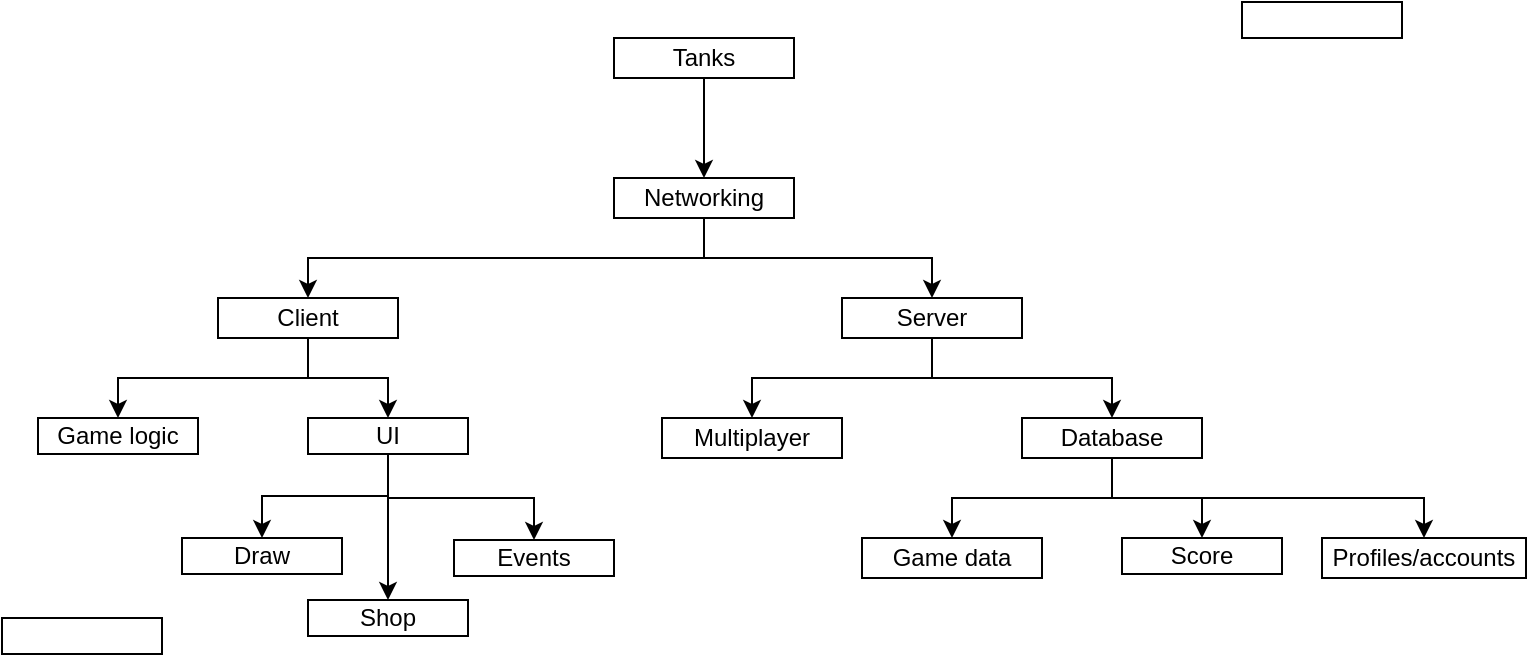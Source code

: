 <mxfile pages="1" version="11.2.8" type="github"><diagram id="W85eT-CIK8E3PYhmyx-_" name="Page-1"><mxGraphModel dx="868" dy="373" grid="1" gridSize="10" guides="1" tooltips="1" connect="1" arrows="1" fold="1" page="1" pageScale="1" pageWidth="827" pageHeight="1169" math="0" shadow="0"><root><mxCell id="0"/><mxCell id="1" parent="0"/><mxCell id="X47ibMcAHHALzKehmJTo-8" style="edgeStyle=orthogonalEdgeStyle;rounded=0;orthogonalLoop=1;jettySize=auto;html=1;exitX=0.5;exitY=1;exitDx=0;exitDy=0;entryX=0.5;entryY=0;entryDx=0;entryDy=0;" parent="1" source="qNAqzITT8DEhz-y7ezw0-1" target="X47ibMcAHHALzKehmJTo-1" edge="1"><mxGeometry relative="1" as="geometry"/></mxCell><mxCell id="qNAqzITT8DEhz-y7ezw0-1" value="Tanks" style="rounded=0;whiteSpace=wrap;html=1;" parent="1" vertex="1"><mxGeometry x="336" y="50" width="90" height="20" as="geometry"/></mxCell><mxCell id="X47ibMcAHHALzKehmJTo-17" style="edgeStyle=orthogonalEdgeStyle;rounded=0;orthogonalLoop=1;jettySize=auto;html=1;exitX=0.5;exitY=1;exitDx=0;exitDy=0;entryX=0.5;entryY=0;entryDx=0;entryDy=0;" parent="1" source="X47ibMcAHHALzKehmJTo-1" target="X47ibMcAHHALzKehmJTo-2" edge="1"><mxGeometry relative="1" as="geometry"/></mxCell><mxCell id="X47ibMcAHHALzKehmJTo-18" style="edgeStyle=orthogonalEdgeStyle;rounded=0;orthogonalLoop=1;jettySize=auto;html=1;exitX=0.5;exitY=1;exitDx=0;exitDy=0;entryX=0.5;entryY=0;entryDx=0;entryDy=0;" parent="1" source="X47ibMcAHHALzKehmJTo-1" target="X47ibMcAHHALzKehmJTo-6" edge="1"><mxGeometry relative="1" as="geometry"/></mxCell><mxCell id="X47ibMcAHHALzKehmJTo-1" value="Networking" style="rounded=0;whiteSpace=wrap;html=1;" parent="1" vertex="1"><mxGeometry x="336" y="120" width="90" height="20" as="geometry"/></mxCell><mxCell id="X47ibMcAHHALzKehmJTo-11" style="edgeStyle=orthogonalEdgeStyle;rounded=0;orthogonalLoop=1;jettySize=auto;html=1;exitX=0.5;exitY=1;exitDx=0;exitDy=0;entryX=0.5;entryY=0;entryDx=0;entryDy=0;" parent="1" source="X47ibMcAHHALzKehmJTo-2" target="X47ibMcAHHALzKehmJTo-5" edge="1"><mxGeometry relative="1" as="geometry"/></mxCell><mxCell id="X47ibMcAHHALzKehmJTo-12" style="edgeStyle=orthogonalEdgeStyle;rounded=0;orthogonalLoop=1;jettySize=auto;html=1;exitX=0.5;exitY=1;exitDx=0;exitDy=0;entryX=0.5;entryY=0;entryDx=0;entryDy=0;" parent="1" source="X47ibMcAHHALzKehmJTo-2" target="X47ibMcAHHALzKehmJTo-4" edge="1"><mxGeometry relative="1" as="geometry"/></mxCell><mxCell id="X47ibMcAHHALzKehmJTo-2" value="Server" style="rounded=0;whiteSpace=wrap;html=1;" parent="1" vertex="1"><mxGeometry x="450" y="180" width="90" height="20" as="geometry"/></mxCell><mxCell id="X47ibMcAHHALzKehmJTo-19" style="edgeStyle=orthogonalEdgeStyle;rounded=0;orthogonalLoop=1;jettySize=auto;html=1;exitX=0.5;exitY=1;exitDx=0;exitDy=0;entryX=0.5;entryY=0;entryDx=0;entryDy=0;" parent="1" source="X47ibMcAHHALzKehmJTo-4" target="X47ibMcAHHALzKehmJTo-14" edge="1"><mxGeometry relative="1" as="geometry"><Array as="points"><mxPoint x="585" y="280"/><mxPoint x="505" y="280"/></Array></mxGeometry></mxCell><mxCell id="Ska_xnNq3XleAomMMF7T-24" style="edgeStyle=orthogonalEdgeStyle;rounded=0;orthogonalLoop=1;jettySize=auto;html=1;exitX=0.5;exitY=1;exitDx=0;exitDy=0;entryX=0.5;entryY=0;entryDx=0;entryDy=0;" edge="1" parent="1" source="X47ibMcAHHALzKehmJTo-4" target="X47ibMcAHHALzKehmJTo-15"><mxGeometry relative="1" as="geometry"><Array as="points"><mxPoint x="585" y="280"/><mxPoint x="741" y="280"/></Array></mxGeometry></mxCell><mxCell id="Ska_xnNq3XleAomMMF7T-25" style="edgeStyle=orthogonalEdgeStyle;rounded=0;orthogonalLoop=1;jettySize=auto;html=1;exitX=0.5;exitY=1;exitDx=0;exitDy=0;entryX=0.5;entryY=0;entryDx=0;entryDy=0;" edge="1" parent="1" source="X47ibMcAHHALzKehmJTo-4" target="Ska_xnNq3XleAomMMF7T-5"><mxGeometry relative="1" as="geometry"/></mxCell><mxCell id="X47ibMcAHHALzKehmJTo-4" value="Database" style="rounded=0;whiteSpace=wrap;html=1;" parent="1" vertex="1"><mxGeometry x="540" y="240" width="90" height="20" as="geometry"/></mxCell><mxCell id="X47ibMcAHHALzKehmJTo-5" value="Multiplayer" style="rounded=0;whiteSpace=wrap;html=1;" parent="1" vertex="1"><mxGeometry x="360" y="240" width="90" height="20" as="geometry"/></mxCell><mxCell id="Ska_xnNq3XleAomMMF7T-12" style="edgeStyle=orthogonalEdgeStyle;rounded=0;orthogonalLoop=1;jettySize=auto;html=1;exitX=0.5;exitY=1;exitDx=0;exitDy=0;entryX=0.5;entryY=0;entryDx=0;entryDy=0;" edge="1" parent="1" source="X47ibMcAHHALzKehmJTo-6" target="Ska_xnNq3XleAomMMF7T-8"><mxGeometry relative="1" as="geometry"/></mxCell><mxCell id="Ska_xnNq3XleAomMMF7T-13" style="edgeStyle=orthogonalEdgeStyle;rounded=0;orthogonalLoop=1;jettySize=auto;html=1;exitX=0.5;exitY=1;exitDx=0;exitDy=0;entryX=0.5;entryY=0;entryDx=0;entryDy=0;" edge="1" parent="1" source="X47ibMcAHHALzKehmJTo-6" target="Ska_xnNq3XleAomMMF7T-9"><mxGeometry relative="1" as="geometry"/></mxCell><mxCell id="X47ibMcAHHALzKehmJTo-6" value="Client" style="rounded=0;whiteSpace=wrap;html=1;" parent="1" vertex="1"><mxGeometry x="138" y="180" width="90" height="20" as="geometry"/></mxCell><mxCell id="X47ibMcAHHALzKehmJTo-14" value="Game data" style="rounded=0;whiteSpace=wrap;html=1;" parent="1" vertex="1"><mxGeometry x="460" y="300" width="90" height="20" as="geometry"/></mxCell><mxCell id="X47ibMcAHHALzKehmJTo-15" value="Profiles/accounts" style="rounded=0;whiteSpace=wrap;html=1;" parent="1" vertex="1"><mxGeometry x="690" y="300" width="102" height="20" as="geometry"/></mxCell><mxCell id="X47ibMcAHHALzKehmJTo-23" value="" style="rounded=0;whiteSpace=wrap;html=1;" parent="1" vertex="1"><mxGeometry x="30" y="340" width="80" height="18" as="geometry"/></mxCell><mxCell id="X47ibMcAHHALzKehmJTo-24" value="" style="rounded=0;whiteSpace=wrap;html=1;" parent="1" vertex="1"><mxGeometry x="650" y="32" width="80" height="18" as="geometry"/></mxCell><mxCell id="Ska_xnNq3XleAomMMF7T-4" value="Shop" style="rounded=0;whiteSpace=wrap;html=1;" vertex="1" parent="1"><mxGeometry x="183" y="331" width="80" height="18" as="geometry"/></mxCell><mxCell id="Ska_xnNq3XleAomMMF7T-5" value="Score" style="rounded=0;whiteSpace=wrap;html=1;" vertex="1" parent="1"><mxGeometry x="590" y="300" width="80" height="18" as="geometry"/></mxCell><mxCell id="Ska_xnNq3XleAomMMF7T-6" value="Draw" style="rounded=0;whiteSpace=wrap;html=1;" vertex="1" parent="1"><mxGeometry x="120" y="300" width="80" height="18" as="geometry"/></mxCell><mxCell id="Ska_xnNq3XleAomMMF7T-7" value="Events" style="rounded=0;whiteSpace=wrap;html=1;" vertex="1" parent="1"><mxGeometry x="256" y="301" width="80" height="18" as="geometry"/></mxCell><mxCell id="Ska_xnNq3XleAomMMF7T-8" value="Game logic" style="rounded=0;whiteSpace=wrap;html=1;" vertex="1" parent="1"><mxGeometry x="48" y="240" width="80" height="18" as="geometry"/></mxCell><mxCell id="Ska_xnNq3XleAomMMF7T-14" style="edgeStyle=orthogonalEdgeStyle;rounded=0;orthogonalLoop=1;jettySize=auto;html=1;exitX=0.5;exitY=1;exitDx=0;exitDy=0;entryX=0.5;entryY=0;entryDx=0;entryDy=0;" edge="1" parent="1" source="Ska_xnNq3XleAomMMF7T-9" target="Ska_xnNq3XleAomMMF7T-6"><mxGeometry relative="1" as="geometry"><Array as="points"><mxPoint x="223" y="279"/><mxPoint x="160" y="279"/></Array></mxGeometry></mxCell><mxCell id="Ska_xnNq3XleAomMMF7T-17" style="edgeStyle=orthogonalEdgeStyle;rounded=0;orthogonalLoop=1;jettySize=auto;html=1;exitX=0.5;exitY=1;exitDx=0;exitDy=0;entryX=0.5;entryY=0;entryDx=0;entryDy=0;" edge="1" parent="1" source="Ska_xnNq3XleAomMMF7T-9" target="Ska_xnNq3XleAomMMF7T-7"><mxGeometry relative="1" as="geometry"><Array as="points"><mxPoint x="223" y="280"/><mxPoint x="296" y="280"/></Array></mxGeometry></mxCell><mxCell id="Ska_xnNq3XleAomMMF7T-30" style="edgeStyle=orthogonalEdgeStyle;rounded=0;orthogonalLoop=1;jettySize=auto;html=1;exitX=0.5;exitY=1;exitDx=0;exitDy=0;entryX=0.5;entryY=0;entryDx=0;entryDy=0;" edge="1" parent="1" source="Ska_xnNq3XleAomMMF7T-9" target="Ska_xnNq3XleAomMMF7T-4"><mxGeometry relative="1" as="geometry"/></mxCell><mxCell id="Ska_xnNq3XleAomMMF7T-9" value="UI" style="rounded=0;whiteSpace=wrap;html=1;" vertex="1" parent="1"><mxGeometry x="183" y="240" width="80" height="18" as="geometry"/></mxCell><mxCell id="Ska_xnNq3XleAomMMF7T-23" style="edgeStyle=orthogonalEdgeStyle;rounded=0;orthogonalLoop=1;jettySize=auto;html=1;exitX=0.5;exitY=1;exitDx=0;exitDy=0;" edge="1" parent="1" source="X47ibMcAHHALzKehmJTo-15" target="X47ibMcAHHALzKehmJTo-15"><mxGeometry relative="1" as="geometry"/></mxCell></root></mxGraphModel></diagram></mxfile>